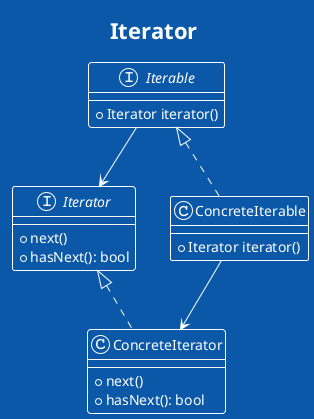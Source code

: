 @startuml Iterator
title Iterator
!theme amiga

interface Iterator {
  + next()
  + hasNext(): bool
}

interface Iterable {
  +  Iterator iterator()
}

class ConcreteIterator implements Iterator {
  + next()
  + hasNext(): bool
}

class ConcreteIterable implements Iterable {
  +  Iterator iterator()
}

Iterable --> Iterator
ConcreteIterable --> ConcreteIterator
@enduml
